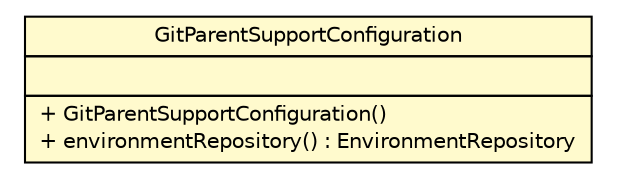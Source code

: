 #!/usr/local/bin/dot
#
# Class diagram 
# Generated by UMLGraph version R5_6-24-gf6e263 (http://www.umlgraph.org/)
#

digraph G {
	edge [fontname="Helvetica",fontsize=10,labelfontname="Helvetica",labelfontsize=10];
	node [fontname="Helvetica",fontsize=10,shape=plaintext];
	nodesep=0.25;
	ranksep=0.5;
	// cn.home1.cloud.config.server.environment.GitParentSupportConfiguration
	c266 [label=<<table title="cn.home1.cloud.config.server.environment.GitParentSupportConfiguration" border="0" cellborder="1" cellspacing="0" cellpadding="2" port="p" bgcolor="lemonChiffon" href="./GitParentSupportConfiguration.html">
		<tr><td><table border="0" cellspacing="0" cellpadding="1">
<tr><td align="center" balign="center"> GitParentSupportConfiguration </td></tr>
		</table></td></tr>
		<tr><td><table border="0" cellspacing="0" cellpadding="1">
<tr><td align="left" balign="left">  </td></tr>
		</table></td></tr>
		<tr><td><table border="0" cellspacing="0" cellpadding="1">
<tr><td align="left" balign="left"> + GitParentSupportConfiguration() </td></tr>
<tr><td align="left" balign="left"> + environmentRepository() : EnvironmentRepository </td></tr>
		</table></td></tr>
		</table>>, URL="./GitParentSupportConfiguration.html", fontname="Helvetica", fontcolor="black", fontsize=10.0];
}

